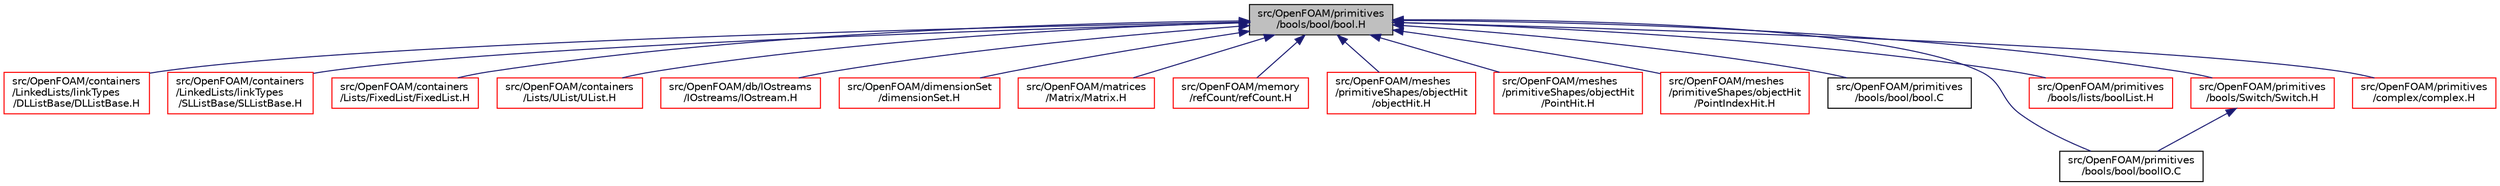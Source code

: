digraph "src/OpenFOAM/primitives/bools/bool/bool.H"
{
  bgcolor="transparent";
  edge [fontname="Helvetica",fontsize="10",labelfontname="Helvetica",labelfontsize="10"];
  node [fontname="Helvetica",fontsize="10",shape=record];
  Node1 [label="src/OpenFOAM/primitives\l/bools/bool/bool.H",height=0.2,width=0.4,color="black", fillcolor="grey75", style="filled", fontcolor="black"];
  Node1 -> Node2 [dir="back",color="midnightblue",fontsize="10",style="solid",fontname="Helvetica"];
  Node2 [label="src/OpenFOAM/containers\l/LinkedLists/linkTypes\l/DLListBase/DLListBase.H",height=0.2,width=0.4,color="red",URL="$a07630.html"];
  Node1 -> Node3 [dir="back",color="midnightblue",fontsize="10",style="solid",fontname="Helvetica"];
  Node3 [label="src/OpenFOAM/containers\l/LinkedLists/linkTypes\l/SLListBase/SLListBase.H",height=0.2,width=0.4,color="red",URL="$a07633.html"];
  Node1 -> Node4 [dir="back",color="midnightblue",fontsize="10",style="solid",fontname="Helvetica"];
  Node4 [label="src/OpenFOAM/containers\l/Lists/FixedList/FixedList.H",height=0.2,width=0.4,color="red",URL="$a07659.html"];
  Node1 -> Node5 [dir="back",color="midnightblue",fontsize="10",style="solid",fontname="Helvetica"];
  Node5 [label="src/OpenFOAM/containers\l/Lists/UList/UList.H",height=0.2,width=0.4,color="red",URL="$a07698.html"];
  Node1 -> Node6 [dir="back",color="midnightblue",fontsize="10",style="solid",fontname="Helvetica"];
  Node6 [label="src/OpenFOAM/db/IOstreams\l/IOstreams/IOstream.H",height=0.2,width=0.4,color="red",URL="$a07808.html"];
  Node1 -> Node7 [dir="back",color="midnightblue",fontsize="10",style="solid",fontname="Helvetica"];
  Node7 [label="src/OpenFOAM/dimensionSet\l/dimensionSet.H",height=0.2,width=0.4,color="red",URL="$a07903.html"];
  Node1 -> Node8 [dir="back",color="midnightblue",fontsize="10",style="solid",fontname="Helvetica"];
  Node8 [label="src/OpenFOAM/matrices\l/Matrix/Matrix.H",height=0.2,width=0.4,color="red",URL="$a08446.html"];
  Node1 -> Node9 [dir="back",color="midnightblue",fontsize="10",style="solid",fontname="Helvetica"];
  Node9 [label="src/OpenFOAM/memory\l/refCount/refCount.H",height=0.2,width=0.4,color="red",URL="$a08472.html"];
  Node1 -> Node10 [dir="back",color="midnightblue",fontsize="10",style="solid",fontname="Helvetica"];
  Node10 [label="src/OpenFOAM/meshes\l/primitiveShapes/objectHit\l/objectHit.H",height=0.2,width=0.4,color="red",URL="$a08789.html"];
  Node1 -> Node11 [dir="back",color="midnightblue",fontsize="10",style="solid",fontname="Helvetica"];
  Node11 [label="src/OpenFOAM/meshes\l/primitiveShapes/objectHit\l/PointHit.H",height=0.2,width=0.4,color="red",URL="$a08792.html"];
  Node1 -> Node12 [dir="back",color="midnightblue",fontsize="10",style="solid",fontname="Helvetica"];
  Node12 [label="src/OpenFOAM/meshes\l/primitiveShapes/objectHit\l/PointIndexHit.H",height=0.2,width=0.4,color="red",URL="$a08795.html"];
  Node1 -> Node13 [dir="back",color="midnightblue",fontsize="10",style="solid",fontname="Helvetica"];
  Node13 [label="src/OpenFOAM/primitives\l/bools/bool/bool.C",height=0.2,width=0.4,color="black",URL="$a08827.html"];
  Node1 -> Node14 [dir="back",color="midnightblue",fontsize="10",style="solid",fontname="Helvetica"];
  Node14 [label="src/OpenFOAM/primitives\l/bools/bool/boolIO.C",height=0.2,width=0.4,color="black",URL="$a08829.html",tooltip="Reads an bool from an input stream, for a given version number and file format. If an ASCII file is b..."];
  Node1 -> Node15 [dir="back",color="midnightblue",fontsize="10",style="solid",fontname="Helvetica"];
  Node15 [label="src/OpenFOAM/primitives\l/bools/lists/boolList.H",height=0.2,width=0.4,color="red",URL="$a08831.html"];
  Node1 -> Node16 [dir="back",color="midnightblue",fontsize="10",style="solid",fontname="Helvetica"];
  Node16 [label="src/OpenFOAM/primitives\l/bools/Switch/Switch.H",height=0.2,width=0.4,color="red",URL="$a08833.html"];
  Node16 -> Node14 [dir="back",color="midnightblue",fontsize="10",style="solid",fontname="Helvetica"];
  Node1 -> Node17 [dir="back",color="midnightblue",fontsize="10",style="solid",fontname="Helvetica"];
  Node17 [label="src/OpenFOAM/primitives\l/complex/complex.H",height=0.2,width=0.4,color="red",URL="$a08840.html"];
}
